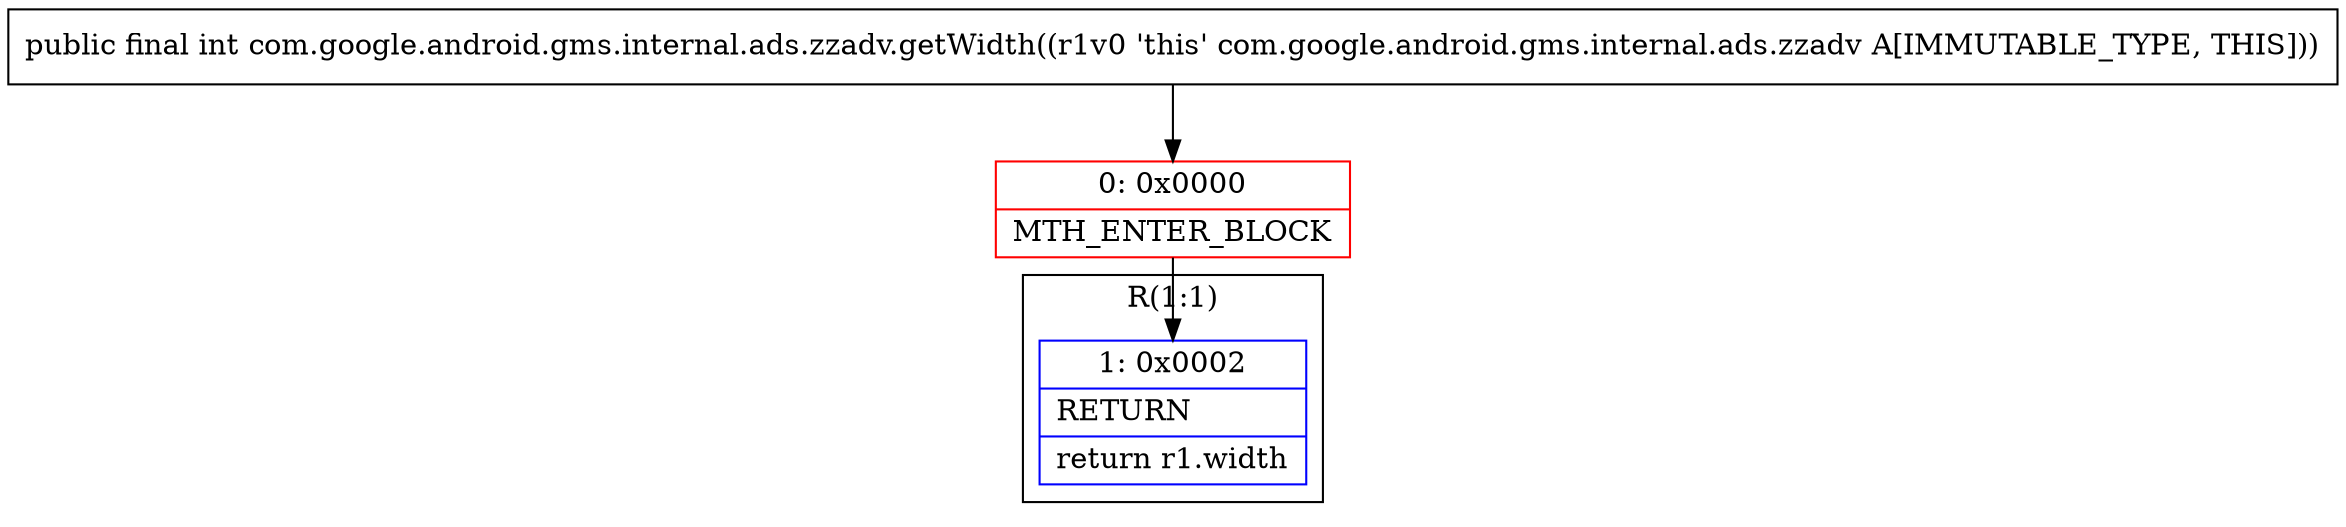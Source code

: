 digraph "CFG forcom.google.android.gms.internal.ads.zzadv.getWidth()I" {
subgraph cluster_Region_728507496 {
label = "R(1:1)";
node [shape=record,color=blue];
Node_1 [shape=record,label="{1\:\ 0x0002|RETURN\l|return r1.width\l}"];
}
Node_0 [shape=record,color=red,label="{0\:\ 0x0000|MTH_ENTER_BLOCK\l}"];
MethodNode[shape=record,label="{public final int com.google.android.gms.internal.ads.zzadv.getWidth((r1v0 'this' com.google.android.gms.internal.ads.zzadv A[IMMUTABLE_TYPE, THIS])) }"];
MethodNode -> Node_0;
Node_0 -> Node_1;
}

